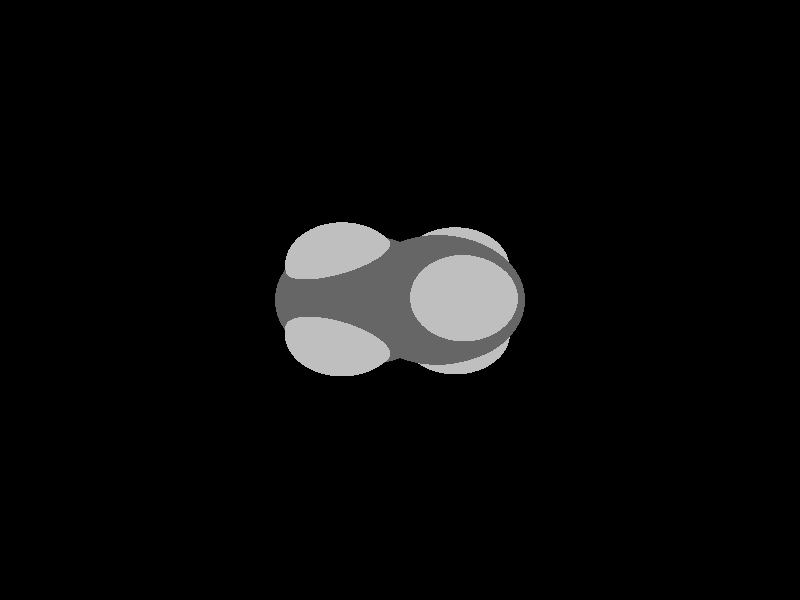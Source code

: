 global_settings {
	ambient_light rgb <0.200000002980232, 0.200000002980232, 0.200000002980232>
	max_trace_level 15
}

background { color rgb <0,0,0> }

camera {
	perspective
	location <-1.932, -9.47117988381624, 17.2739640345307>
	angle 40
	up <0, 0.797899503487042, 0.60279049622164>
	right <1, 0, 0> * 1
	direction <0, 0.60279049622164, -0.797899503487042> }

light_source {
	<41.7322971798015, -2.30888381938323, 63.6340757856452>
	color rgb <1, 1, 1>
	fade_distance 104.330741394854
	fade_power 0
	spotlight
	area_light <20, 0, 0>, <0, 0, 20>, 20, 20
	circular
	orient
	point_at <-41.7322971798015, 2.30888381938323, -63.6340757856452>
}

light_source {
	<-41.7322971798015, 44.8583007130487, 1.19999071760314>
	color rgb <0.300000011920929, 0.300000011920929, 0.300000011920929> shadowless
	fade_distance 104.330741394854
	fade_power 0
	parallel
	point_at <41.7322971798015, -44.8583007130487, -1.19999071760314>
}

#default {
	finish {ambient 0.5 diffuse 1 specular 0.2 roughness .01 metallic 1}
}

union {
cylinder {
	<-1.18, 3.579, 0>, 	<-1.932, 3.579, 0>, 0.075
	pigment { rgbt <0.400000005960464, 0.400000005960464, 0.400000005960464, 0> }
}
cylinder {
	<-1.932, 3.579, 0>, 	<-2.684, 3.579, 0>, 0.075
	pigment { rgbt <0.400000005960464, 0.400000005960464, 0.400000005960464, 0> }
}
cylinder {
	<-1.18, 3.579, 0>, 	<-0.960966999466218, 3.31701935230273, -0.560773564391813>, 0.075
	pigment { rgbt <0.400000005960464, 0.400000005960464, 0.400000005960464, 0> }
}
cylinder {
	<-0.960966999466218, 3.31701935230273, -0.560773564391813>, 	<-0.823, 3.152, -0.914>, 0.075
	pigment { rgbt <0.75, 0.75, 0.75, 0> }
}
cylinder {
	<-1.18, 3.579, 0>, 	<-0.960964680919574, 4.1956120327054, 0.0533783550700198>, 0.075
	pigment { rgbt <0.400000005960464, 0.400000005960464, 0.400000005960464, 0> }
}
cylinder {
	<-0.960964680919574, 4.1956120327054, 0.0533783550700198>, 	<-0.823, 4.584, 0.087>, 0.075
	pigment { rgbt <0.75, 0.75, 0.75, 0> }
}
cylinder {
	<-1.18, 3.579, 0>, 	<-0.960942821019965, 3.22433599593709, 0.506838178816551>, 0.075
	pigment { rgbt <0.400000005960464, 0.400000005960464, 0.400000005960464, 0> }
}
cylinder {
	<-0.960942821019965, 3.22433599593709, 0.506838178816551>, 	<-0.823, 3.001, 0.826>, 0.075
	pigment { rgbt <0.75, 0.75, 0.75, 0> }
}
cylinder {
	<-2.684, 3.579, 0>, 	<-2.9030279046694, 3.93361660755999, -0.507383969640329>, 0.075
	pigment { rgbt <0.400000005960464, 0.400000005960464, 0.400000005960464, 0> }
}
cylinder {
	<-2.9030279046694, 3.93361660755999, -0.507383969640329>, 	<-3.041, 4.157, -0.827>, 0.075
	pigment { rgbt <0.75, 0.75, 0.75, 0> }
}
cylinder {
	<-2.684, 3.579, 0>, 	<-2.90303222187454, 2.96239668631956, -0.053991135924257>, 0.075
	pigment { rgbt <0.400000005960464, 0.400000005960464, 0.400000005960464, 0> }
}
cylinder {
	<-2.90303222187454, 2.96239668631956, -0.053991135924257>, 	<-3.041, 2.574, -0.088>, 0.075
	pigment { rgbt <0.75, 0.75, 0.75, 0> }
}
cylinder {
	<-2.684, 3.579, 0>, 	<-2.90303300053378, 3.84098064769727, 0.560773564391813>, 0.075
	pigment { rgbt <0.400000005960464, 0.400000005960464, 0.400000005960464, 0> }
}
cylinder {
	<-2.90303300053378, 3.84098064769727, 0.560773564391813>, 	<-3.041, 4.006, 0.914>, 0.075
	pigment { rgbt <0.75, 0.75, 0.75, 0> }
}
sphere {
	<-1.18, 3.579, 0>, 0.4104
	pigment { rgbt <0.400000005960464, 0.400000005960464, 0.400000005960464,0> }
}
sphere {
	<-2.684, 3.579, 0>, 0.4104
	pigment { rgbt <0.400000005960464, 0.400000005960464, 0.400000005960464,0> }
}
sphere {
	<-0.823, 3.152, -0.914>, 0.1674
	pigment { rgbt <0.75, 0.75, 0.75,0> }
}
sphere {
	<-0.823, 4.584, 0.087>, 0.1674
	pigment { rgbt <0.75, 0.75, 0.75,0> }
}
sphere {
	<-0.823, 3.001, 0.826>, 0.1674
	pigment { rgbt <0.75, 0.75, 0.75,0> }
}
sphere {
	<-3.041, 4.157, -0.827>, 0.1674
	pigment { rgbt <0.75, 0.75, 0.75,0> }
}
sphere {
	<-3.041, 2.574, -0.088>, 0.1674
	pigment { rgbt <0.75, 0.75, 0.75,0> }
}
sphere {
	<-3.041, 4.006, 0.914>, 0.1674
	pigment { rgbt <0.75, 0.75, 0.75,0> }
}
}
merge {
}
union {
}
merge {
sphere {
	<-1.18, 3.579, 0>, 1.69983
	pigment { rgbt <0, 0, 0,0> }
}
sphere {
	<-2.684, 3.579, 0>, 1.69983
	pigment { rgbt <0, 0, 0,0> }
}
sphere {
	<-0.823, 3.152, -0.914>, 1.09989
	pigment { rgbt <0, 0, 0,0> }
}
sphere {
	<-0.823, 4.584, 0.087>, 1.09989
	pigment { rgbt <0, 0, 0,0> }
}
sphere {
	<-0.823, 3.001, 0.826>, 1.09989
	pigment { rgbt <0, 0, 0,0> }
}
sphere {
	<-3.041, 4.157, -0.827>, 1.09989
	pigment { rgbt <0, 0, 0,0> }
}
sphere {
	<-3.041, 2.574, -0.088>, 1.09989
	pigment { rgbt <0, 0, 0,0> }
}
sphere {
	<-3.041, 4.006, 0.914>, 1.09989
	pigment { rgbt <0, 0, 0,0> }
}
sphere {
	<-1.18, 3.579, 0>, 1.7
	pigment { rgbt <0.400000005960464, 0.400000005960464, 0.400000005960464,0.350000023841858> }
}
sphere {
	<-2.684, 3.579, 0>, 1.7
	pigment { rgbt <0.400000005960464, 0.400000005960464, 0.400000005960464,0.350000023841858> }
}
sphere {
	<-0.823, 3.152, -0.914>, 1.1
	pigment { rgbt <0.75, 0.75, 0.75,0.350000023841858> }
}
sphere {
	<-0.823, 4.584, 0.087>, 1.1
	pigment { rgbt <0.75, 0.75, 0.75,0.350000023841858> }
}
sphere {
	<-0.823, 3.001, 0.826>, 1.1
	pigment { rgbt <0.75, 0.75, 0.75,0.350000023841858> }
}
sphere {
	<-3.041, 4.157, -0.827>, 1.1
	pigment { rgbt <0.75, 0.75, 0.75,0.350000023841858> }
}
sphere {
	<-3.041, 2.574, -0.088>, 1.1
	pigment { rgbt <0.75, 0.75, 0.75,0.350000023841858> }
}
sphere {
	<-3.041, 4.006, 0.914>, 1.1
	pigment { rgbt <0.75, 0.75, 0.75,0.350000023841858> }
}
}
